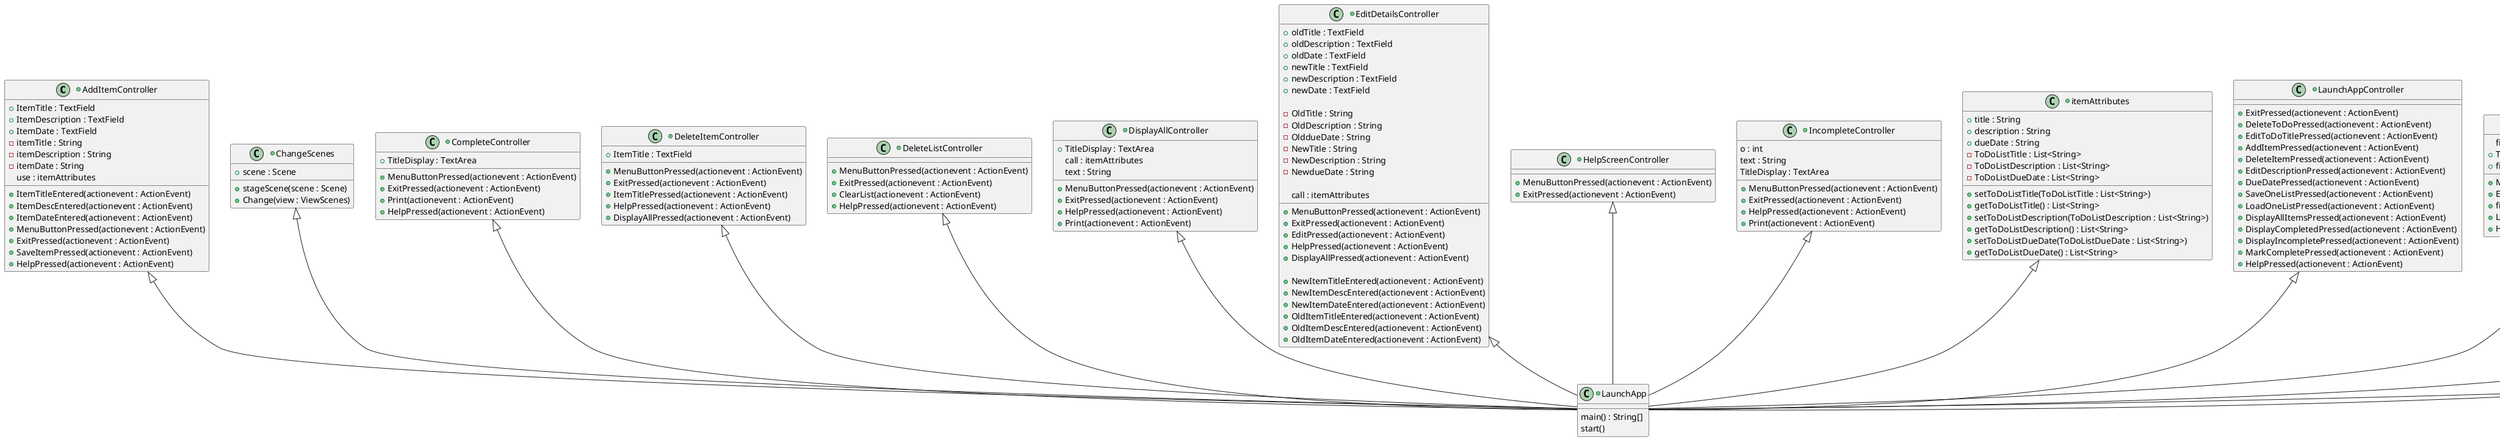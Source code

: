 @startuml
'https://plantuml.com/class-diagram

+class AddItemController {
    +ItemTitle : TextField
    +ItemDescription : TextField
    +ItemDate : TextField
    -itemTitle : String
    -itemDescription : String
    -itemDate : String
    use : itemAttributes
    +ItemTitleEntered(actionevent : ActionEvent)
    +ItemDescEntered(actionevent : ActionEvent)
    +ItemDateEntered(actionevent : ActionEvent)
    +MenuButtonPressed(actionevent : ActionEvent)
    +ExitPressed(actionevent : ActionEvent)
    +SaveItemPressed(actionevent : ActionEvent)
    +HelpPressed(actionevent : ActionEvent)
}

+class ChangeScenes {
    +scene : Scene
    +stageScene(scene : Scene)
    +Change(view : ViewScenes)
}

+class CompleteController {
    +TitleDisplay : TextArea
    +MenuButtonPressed(actionevent : ActionEvent)
    +ExitPressed(actionevent : ActionEvent)
    +Print(actionevent : ActionEvent)
    +HelpPressed(actionevent : ActionEvent)
}

+class DeleteItemController {
    +ItemTitle : TextField
    +MenuButtonPressed(actionevent : ActionEvent)
    +ExitPressed(actionevent : ActionEvent)
    +ItemTitlePressed(actionevent : ActionEvent)
    +HelpPressed(actionevent : ActionEvent)
    +DisplayAllPressed(actionevent : ActionEvent)
}

+class DeleteListController {
    +MenuButtonPressed(actionevent : ActionEvent)
    +ExitPressed(actionevent : ActionEvent)
    +ClearList(actionevent : ActionEvent)
    +HelpPressed(actionevent : ActionEvent)
}

+class DisplayAllController {
    +TitleDisplay : TextArea
    +MenuButtonPressed(actionevent : ActionEvent)
    +ExitPressed(actionevent : ActionEvent)
    call : itemAttributes
    text : String
    +HelpPressed(actionevent : ActionEvent)
    +Print(actionevent : ActionEvent)
}

+class EditDetailsController {

    +oldTitle : TextField
    +oldDescription : TextField
    +oldDate : TextField
    +newTitle : TextField
    +newDescription : TextField
    +newDate : TextField

    -OldTitle : String
    -OldDescription : String
    -OlddueDate : String
    -NewTitle : String
    -NewDescription : String
    -NewdueDate : String

    call : itemAttributes
    +MenuButtonPressed(actionevent : ActionEvent)
    +ExitPressed(actionevent : ActionEvent)
    +EditPressed(actionevent : ActionEvent)
    +HelpPressed(actionevent : ActionEvent)
    +DisplayAllPressed(actionevent : ActionEvent)

    +NewItemTitleEntered(actionevent : ActionEvent)
    +NewItemDescEntered(actionevent : ActionEvent)
    +NewItemDateEntered(actionevent : ActionEvent)
    +OldItemTitleEntered(actionevent : ActionEvent)
    +OldItemDescEntered(actionevent : ActionEvent)
    +OldItemDateEntered(actionevent : ActionEvent)
}

+class HelpScreenController {
    +MenuButtonPressed(actionevent : ActionEvent)
    +ExitPressed(actionevent : ActionEvent)
}

+class IncompleteController {
    +MenuButtonPressed(actionevent : ActionEvent)
    +ExitPressed(actionevent : ActionEvent)
    +HelpPressed(actionevent : ActionEvent)
    +Print(actionevent : ActionEvent)
    o : int
    text : String
    TitleDisplay : TextArea
}

+class itemAttributes {
    +title : String
    +description : String
    +dueDate : String
    -ToDoListTitle : List<String>
    -ToDoListDescription : List<String>
    -ToDoListDueDate : List<String>
    +setToDoListTitle(ToDoListTitle : List<String>)
    +getToDoListTitle() : List<String>
    +setToDoListDescription(ToDoListDescription : List<String>)
    +getToDoListDescription() : List<String>
    +setToDoListDueDate(ToDoListDueDate : List<String>)
    +getToDoListDueDate() : List<String>
}

+class LaunchApp {
    main() : String[]
    start()
}

+class LaunchAppController {
    +ExitPressed(actionevent : ActionEvent)
    +DeleteToDoPressed(actionevent : ActionEvent)
    +EditToDoTitlePressed(actionevent : ActionEvent)
    +AddItemPressed(actionevent : ActionEvent)
    +DeleteItemPressed(actionevent : ActionEvent)
    +EditDescriptionPressed(actionevent : ActionEvent)
    +DueDatePressed(actionevent : ActionEvent)
    +SaveOneListPressed(actionevent : ActionEvent)
    +LoadOneListPressed(actionevent : ActionEvent)
    +DisplayAllItemsPressed(actionevent : ActionEvent)
    +DisplayCompletedPressed(actionevent : ActionEvent)
    +DisplayIncompletePressed(actionevent : ActionEvent)
    +MarkCompletePressed(actionevent : ActionEvent)
    +HelpPressed(actionevent : ActionEvent)
}

+class LoadListController {
    file : Scanner
    +TitleDisplay : TextArea
    +fileName : TextField
    +MenuButtonPressed(actionevent : ActionEvent)
    +ExitPressed(actionevent : ActionEvent)
    +fileNameTyped(actionevent : ActionEvent)
    +LoadPressed(actionevent : ActionEvent)
    +HelpPressed(actionevent : ActionEvent)
}

+class MarkCompleteController {
    +MenuButtonPressed(actionevent : ActionEvent)
    +ExitPressed(actionevent : ActionEvent)
    +DisplayAllPressed(actionevent : ActionEvent)
    +ItemTitleEntered(actionevent : ActionEvent)
    +HelpPressed(actionevent : ActionEvent)
    +ItemTitle : TextField
}

+class SaveListController {
    +fileName : TextField
    +writer : FileWriter
    filename : String
    +MenuButtonPressed(actionevent : ActionEvent)
    +ExitPressed(actionevent : ActionEvent)
    +fileNamePressed(actionevent : ActionEvent)
    +SavePressed(actionevent : ActionEvent)
    +HelpPressed(actionevent : ActionEvent)
}

+enum ViewScenes {
    AddItem : File
    Complete : File
    DeleteItem : File
    DeleteList : File
    DisplayAll : File
    EditDetails : File
    HelpScreen : File
    Incomplete : File
    LaunchApp : File
    LoadList : File
    MarkComplete : File
    SaveOneList : File
    +file : String
    +getFile() : String
}

AddItemController <|-- LaunchApp
ChangeScenes <|-- LaunchApp
CompleteController <|-- LaunchApp
DeleteItemController <|-- LaunchApp
DeleteListController <|-- LaunchApp
DisplayAllController <|-- LaunchApp
EditDetailsController <|-- LaunchApp
HelpScreenController <|-- LaunchApp
IncompleteController <|-- LaunchApp
itemAttributes <|-- LaunchApp
LaunchAppController <|-- LaunchApp
LoadListController <|-- LaunchApp
MarkCompleteController <|-- LaunchApp
SaveListController <|-- LaunchApp
ViewScenes <|-- LaunchApp

@enduml